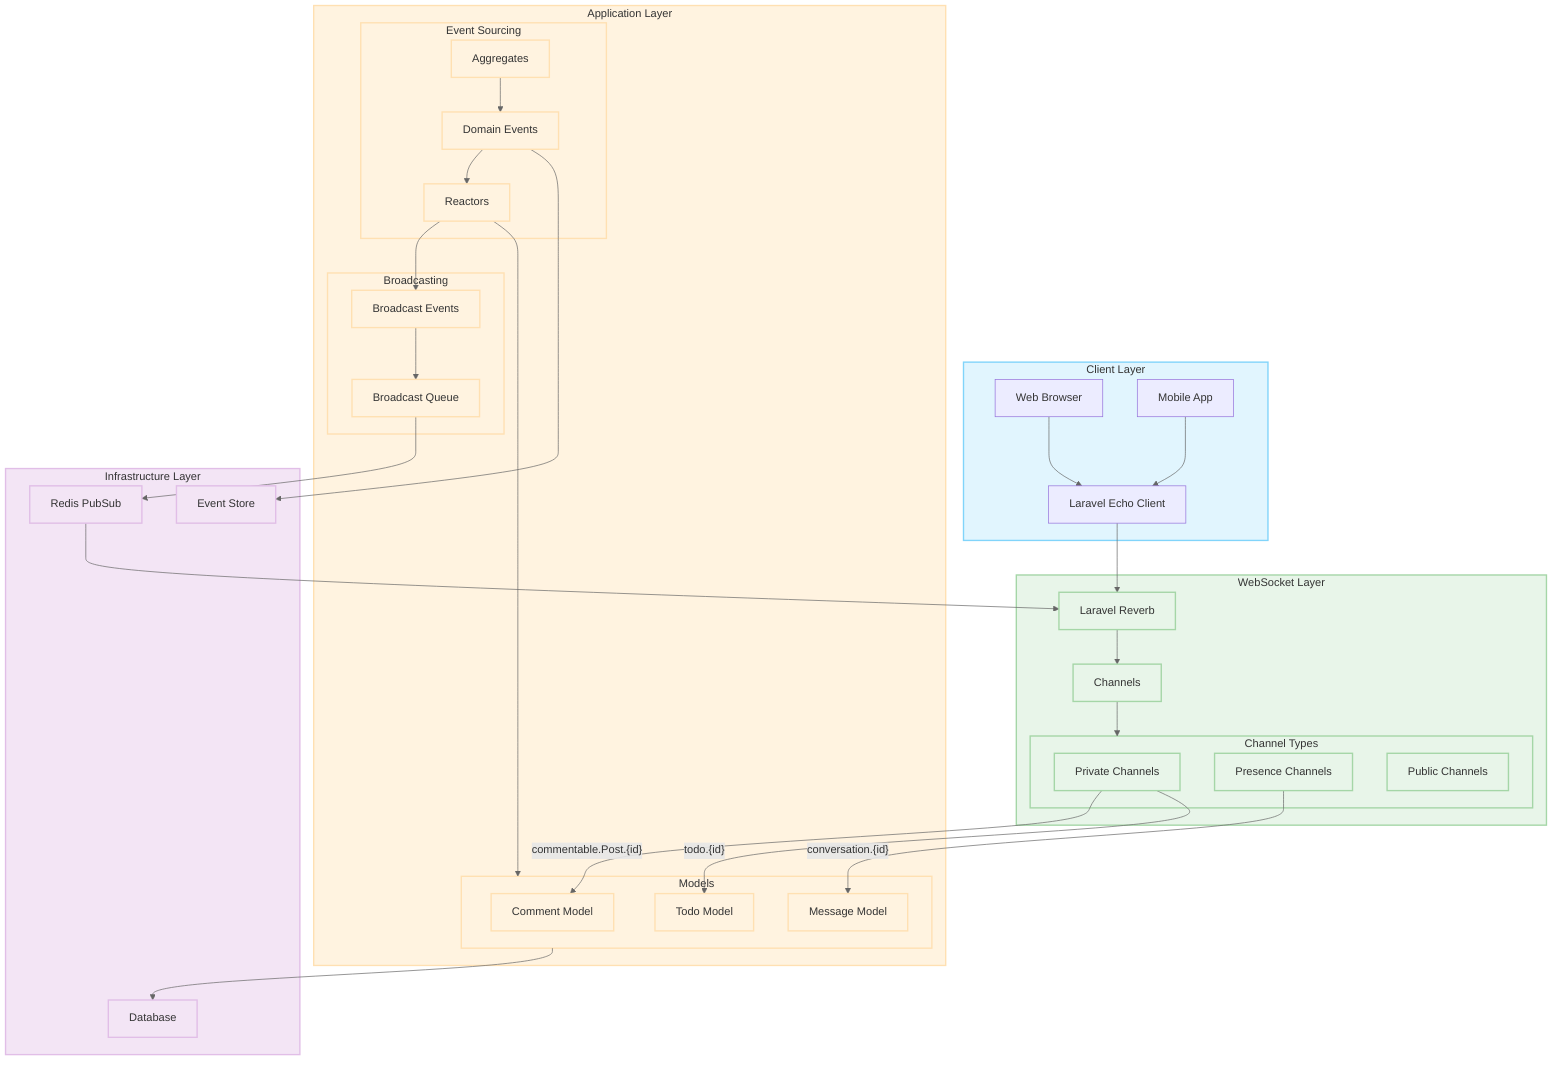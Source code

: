 %%{init: {'theme': 'default', 'themeVariables': { 'primaryColor': '#f5f5f5', 'primaryTextColor': '#333333', 'primaryBorderColor': '#cccccc', 'lineColor': '#666666', 'secondaryColor': '#f0f0f0', 'tertiaryColor': '#ffffff' }}}%%
flowchart TB
    subgraph Client ["Client Layer"]
        Browser["Web Browser"]
        MobileApp["Mobile App"]
        Echo["Laravel Echo Client"]
    end

    subgraph WebSocket ["WebSocket Layer"]
        Reverb["Laravel Reverb"]
        Channels["Channels"]
        
        subgraph ChannelTypes ["Channel Types"]
            Private["Private Channels"]
            Presence["Presence Channels"]
            Public["Public Channels"]
        end
    end

    subgraph Application ["Application Layer"]
        subgraph EventSourcing ["Event Sourcing"]
            Aggregates["Aggregates"]
            Events["Domain Events"]
            Reactors["Reactors"]
        end
        
        subgraph Broadcasting ["Broadcasting"]
            BroadcastEvents["Broadcast Events"]
            Queue["Broadcast Queue"]
        end
        
        subgraph Models ["Models"]
            Comment["Comment Model"]
            Message["Message Model"]
            Todo["Todo Model"]
        end
    end

    subgraph Infrastructure ["Infrastructure Layer"]
        Redis["Redis PubSub"]
        EventStore["Event Store"]
        Database["Database"]
    end
    
    %% Client connections
    Browser --> Echo
    MobileApp --> Echo
    Echo --> Reverb
    
    %% WebSocket connections
    Reverb --> Channels
    Channels --> ChannelTypes
    
    %% Event flow
    Aggregates --> Events
    Events --> Reactors
    Events --> EventStore
    
    %% Reactor actions
    Reactors --> BroadcastEvents
    Reactors --> Models
    
    %% Broadcasting flow
    BroadcastEvents --> Queue
    Queue --> Redis
    
    %% WebSocket server connections
    Redis --> Reverb
    
    %% Model persistence
    Models --> Database
    
    %% Channel examples
    Private --> |"commentable.Post.{id}"| Comment
    Private --> |"todo.{id}"| Todo
    Presence --> |"conversation.{id}"| Message
    
    %% Add notes
    classDef note fill:#fff,stroke:#999,stroke-width:1px,color:#333
    
    class Client,WebSocket,Application,Infrastructure,EventSourcing,Broadcasting,Models,ChannelTypes note
    
    %% Add styling
    classDef clientLayer fill:#e1f5fe,stroke:#81d4fa,stroke-width:2px
    classDef wsLayer fill:#e8f5e9,stroke:#a5d6a7,stroke-width:2px
    classDef appLayer fill:#fff3e0,stroke:#ffe0b2,stroke-width:2px
    classDef infraLayer fill:#f3e5f5,stroke:#e1bee7,stroke-width:2px
    
    class Client clientLayer
    class WebSocket,Reverb,Channels,ChannelTypes,Private,Presence,Public wsLayer
    class Application,EventSourcing,Broadcasting,Models,Aggregates,Events,Reactors,BroadcastEvents,Queue,Comment,Message,Todo appLayer
    class Infrastructure,Redis,EventStore,Database infraLayer